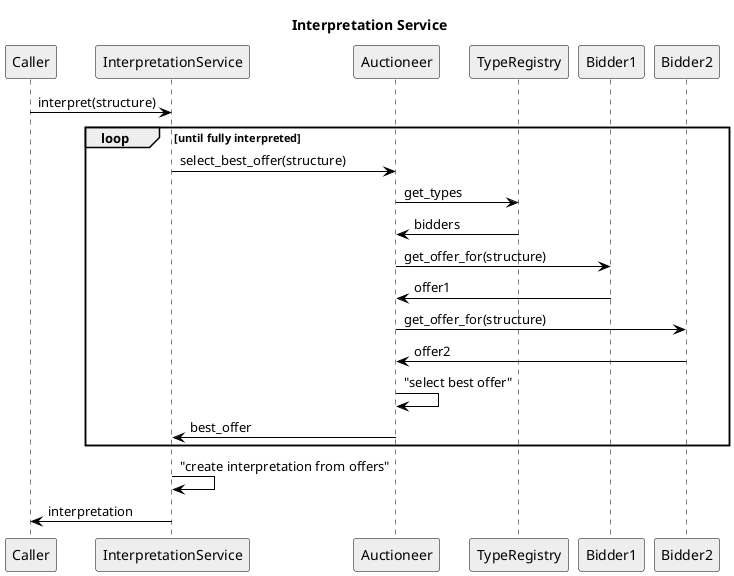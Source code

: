 @startuml
skinparam sequence {
    ParticipantBorderColor Black
    ParticipantBackgroundColor #EEE
    ParticipantBorderColor Black
    ArrowColor Black
    ActorBorderColor Black
    ActorBackgroundColor #EEE
    LifeLineBorderColor Black
}

title Interpretation Service

Caller -> InterpretationService : interpret(structure)
loop until fully interpreted
    InterpretationService -> Auctioneer : select_best_offer(structure)
    Auctioneer -> TypeRegistry  : get_types
    TypeRegistry -> Auctioneer  : bidders
    Auctioneer -> Bidder1       : get_offer_for(structure)
    Bidder1 -> Auctioneer       : offer1
    Auctioneer -> Bidder2       : get_offer_for(structure)
    Bidder2 -> Auctioneer       : offer2
    Auctioneer -> Auctioneer    : "select best offer"
    Auctioneer -> InterpretationService : best_offer
end
InterpretationService -> InterpretationService : "create interpretation from offers"
InterpretationService -> Caller : interpretation

@enduml